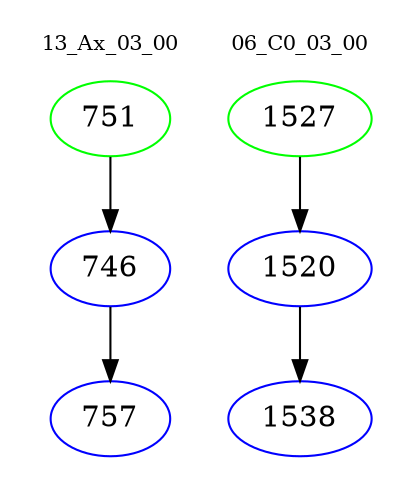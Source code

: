 digraph{
subgraph cluster_0 {
color = white
label = "13_Ax_03_00";
fontsize=10;
T0_751 [label="751", color="green"]
T0_751 -> T0_746 [color="black"]
T0_746 [label="746", color="blue"]
T0_746 -> T0_757 [color="black"]
T0_757 [label="757", color="blue"]
}
subgraph cluster_1 {
color = white
label = "06_C0_03_00";
fontsize=10;
T1_1527 [label="1527", color="green"]
T1_1527 -> T1_1520 [color="black"]
T1_1520 [label="1520", color="blue"]
T1_1520 -> T1_1538 [color="black"]
T1_1538 [label="1538", color="blue"]
}
}
